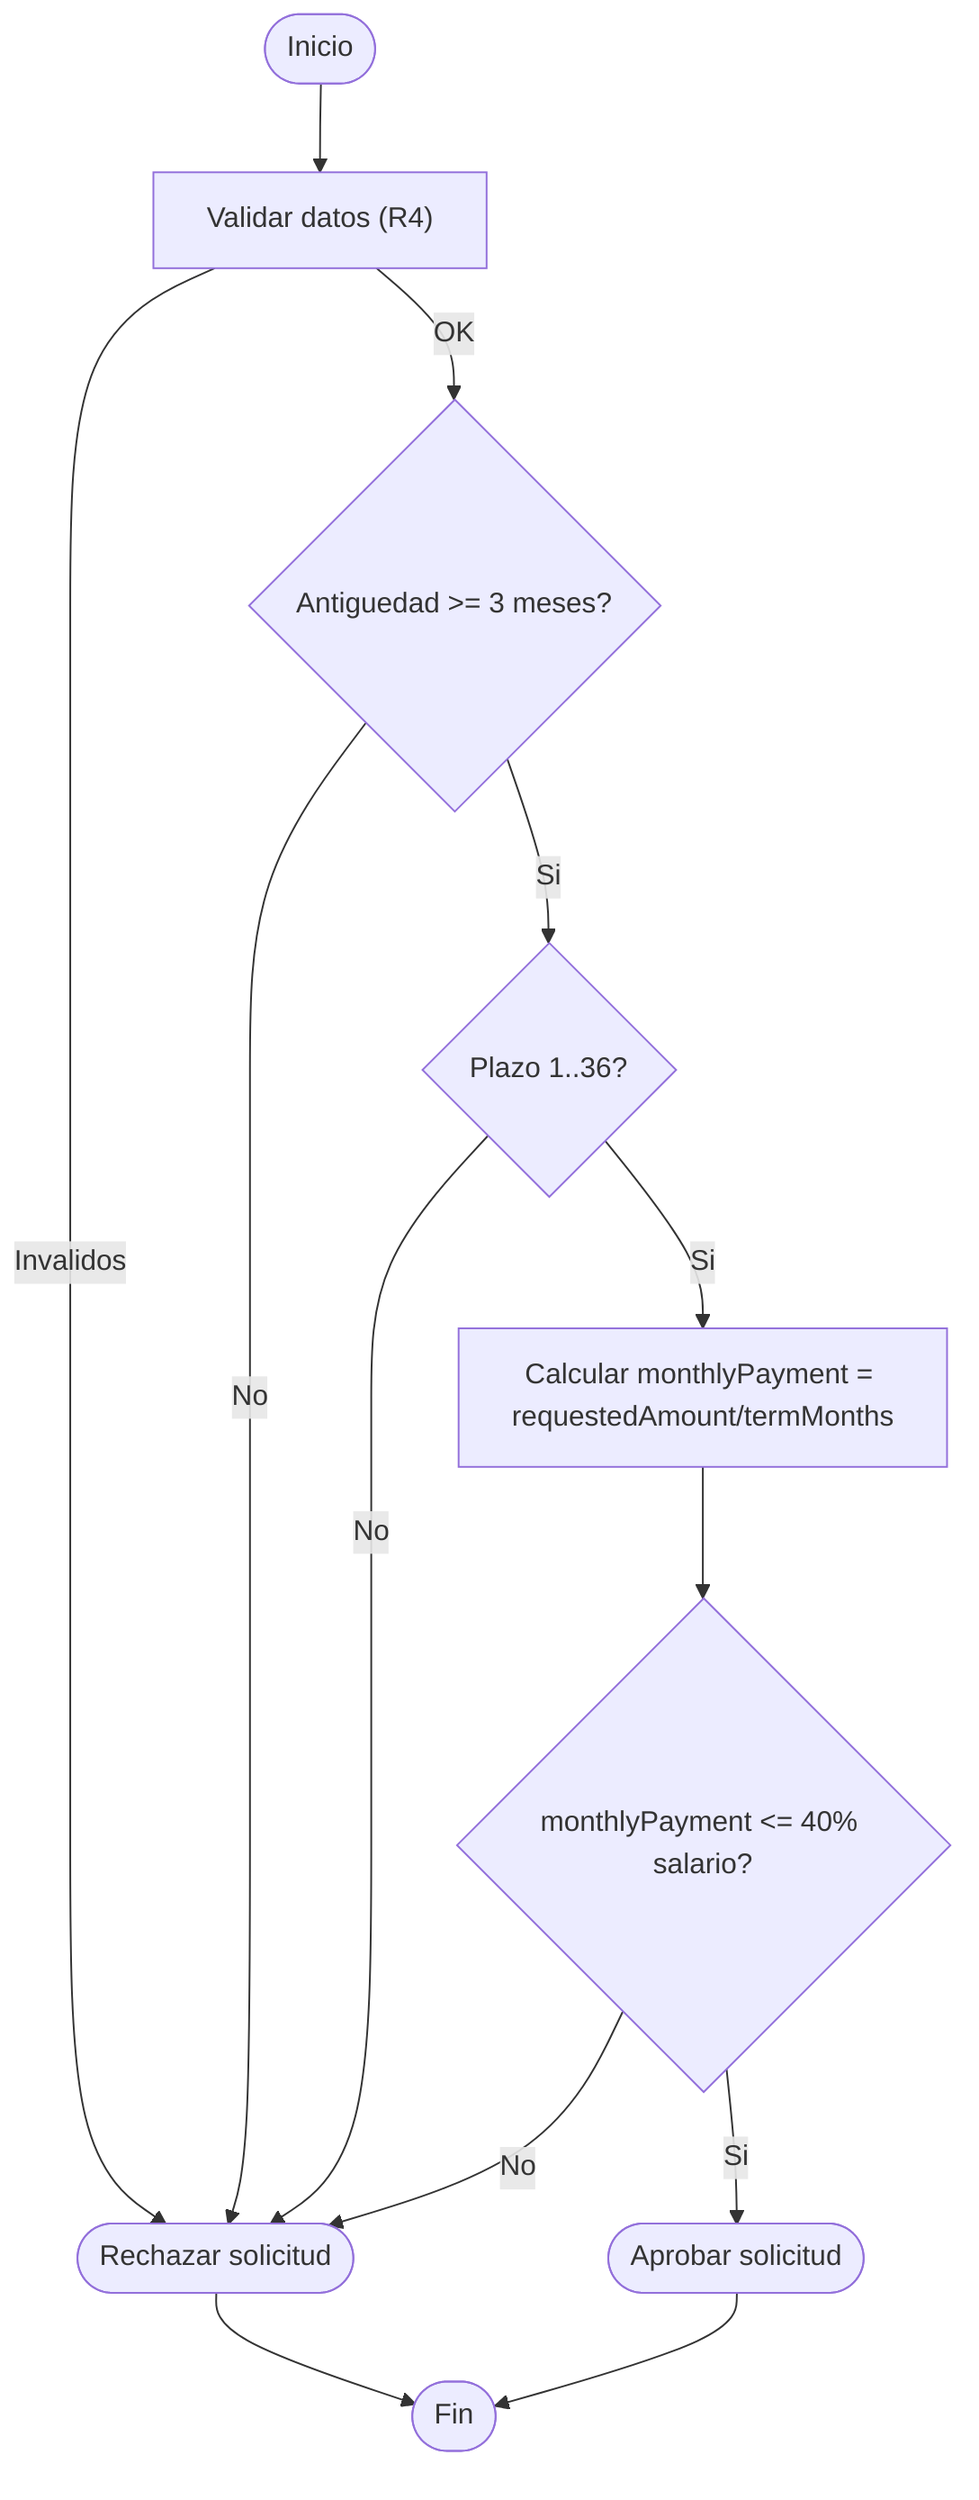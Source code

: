 graph TD
    START(["Inicio"]);
    V4["Validar datos (R4)"];
    R1{"Antiguedad >= 3 meses?"};
    R2{"Plazo 1..36?"};
    MP["Calcular monthlyPayment = requestedAmount/termMonths"];
    R3{"monthlyPayment <= 40% salario?"};
    APROBAR(["Aprobar solicitud"]);
    RECH(["Rechazar solicitud"]);
    FIN(["Fin"]);

    START --> V4;
    V4 -->|Invalidos| RECH;
    V4 -->|OK| R1;
    R1 -->|No| RECH;
    R1 -->|Si| R2;
    R2 -->|No| RECH;
    R2 -->|Si| MP;
    MP --> R3;
    R3 -->|No| RECH;
    R3 -->|Si| APROBAR;
    RECH --> FIN;
    APROBAR --> FIN;